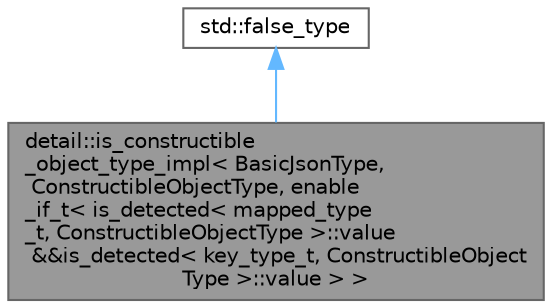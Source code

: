 digraph "detail::is_constructible_object_type_impl&lt; BasicJsonType, ConstructibleObjectType, enable_if_t&lt; is_detected&lt; mapped_type_t, ConstructibleObjectType &gt;::value &amp;&amp;is_detected&lt; key_type_t, ConstructibleObjectType &gt;::value &gt; &gt;"
{
 // LATEX_PDF_SIZE
  bgcolor="transparent";
  edge [fontname=Helvetica,fontsize=10,labelfontname=Helvetica,labelfontsize=10];
  node [fontname=Helvetica,fontsize=10,shape=box,height=0.2,width=0.4];
  Node1 [id="Node000001",label="detail::is_constructible\l_object_type_impl\< BasicJsonType,\l ConstructibleObjectType, enable\l_if_t\< is_detected\< mapped_type\l_t, ConstructibleObjectType \>::value\l &&is_detected\< key_type_t, ConstructibleObject\lType \>::value \> \>",height=0.2,width=0.4,color="gray40", fillcolor="grey60", style="filled", fontcolor="black",tooltip=" "];
  Node2 -> Node1 [id="edge1_Node000001_Node000002",dir="back",color="steelblue1",style="solid",tooltip=" "];
  Node2 [id="Node000002",label="std::false_type",height=0.2,width=0.4,color="gray40", fillcolor="white", style="filled",tooltip=" "];
}
